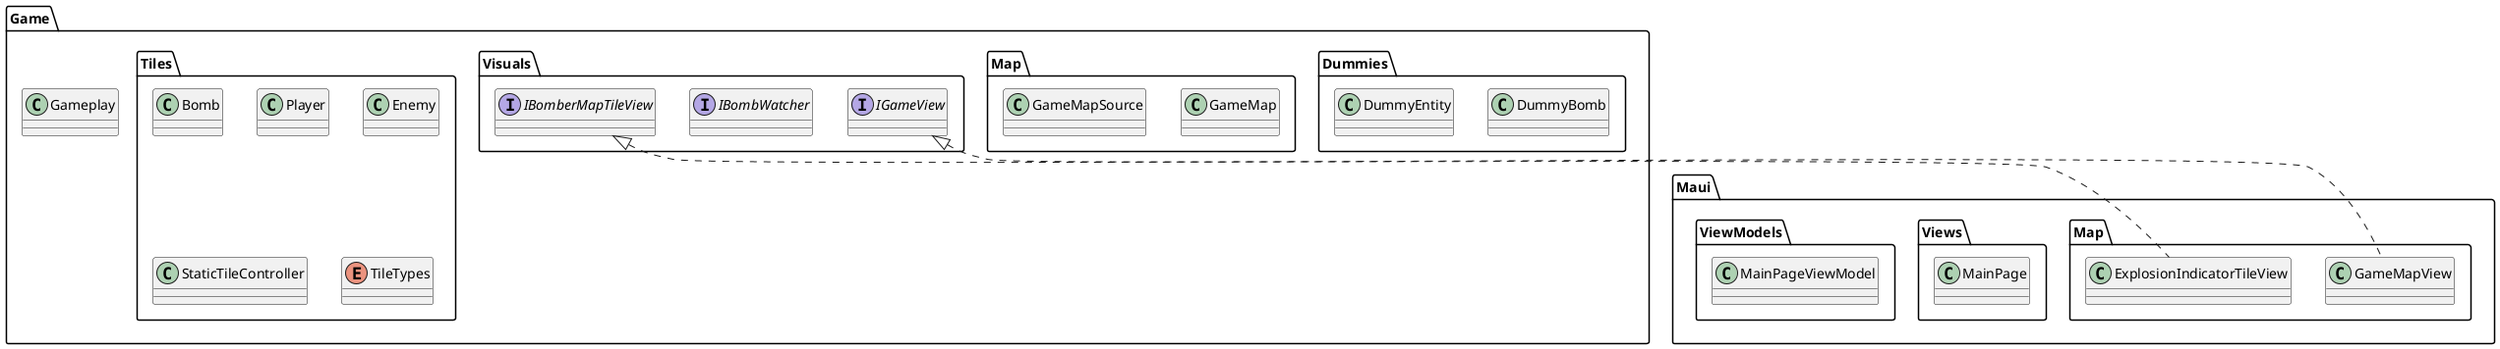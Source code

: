@startuml

namespace Game {

class Gameplay {}

}

namespace Game.Dummies {

class DummyBomb {}
class DummyEntity {}

}

namespace Game.Map {

class GameMap {
}

class GameMapSource {
}

}

namespace Game.Tiles {

class Bomb {}
class Player {}
class Enemy {}
class StaticTileController {}
enum TileTypes {}

}

namespace Game.Visuals {

interface IGameView {}
interface IBombWatcher {}
interface IBomberMapTileView {}

}

namespace Maui.Map {

class GameMapView implements Game.Visuals.IGameView {}
class ExplosionIndicatorTileView implements Game.Visuals.IBomberMapTileView {}

}

namespace Maui.Views {

class MainPage {}

}

namespace Maui.ViewModels {

class MainPageViewModel {}

}


@enduml
